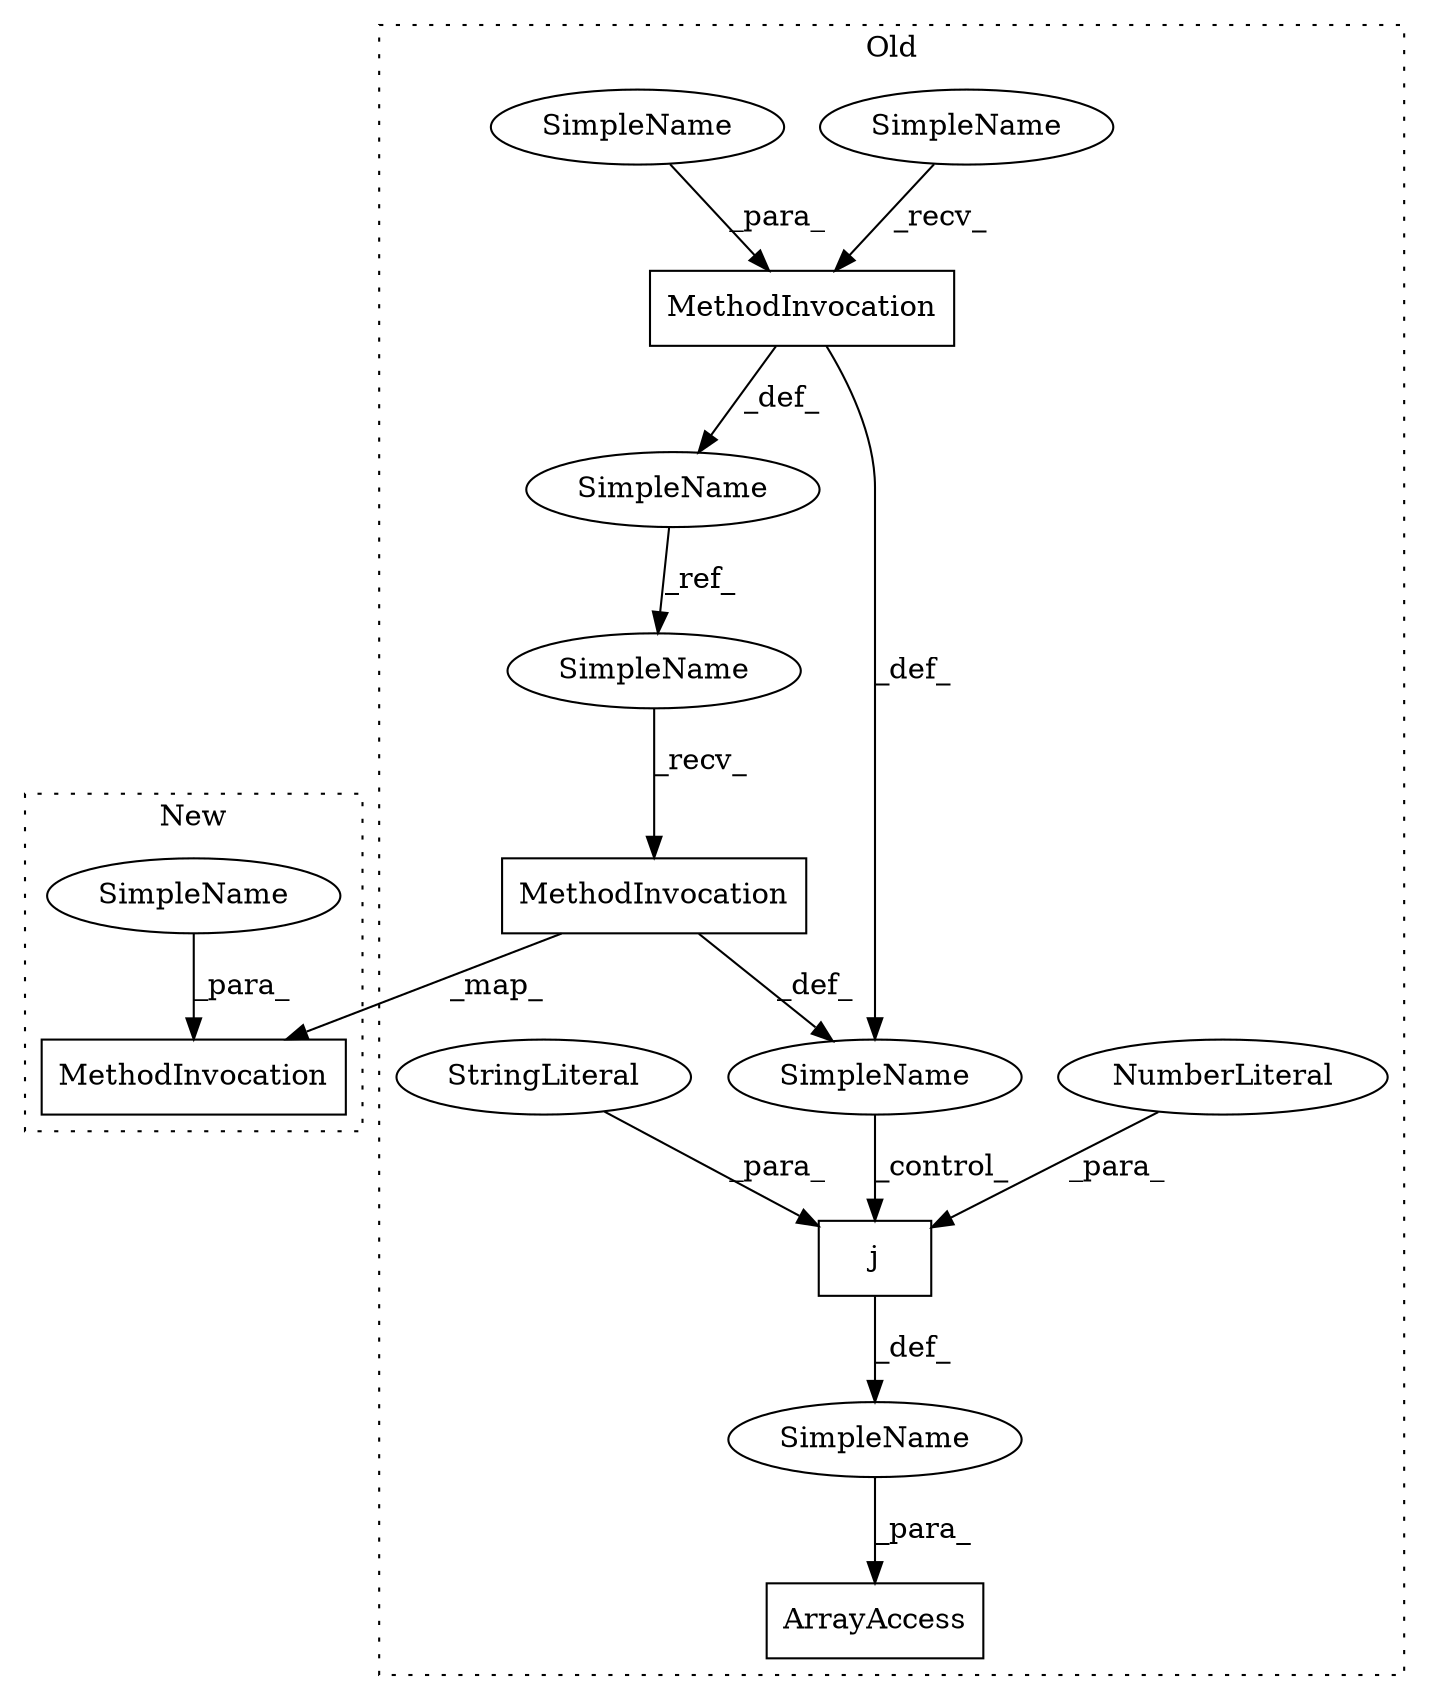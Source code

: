 digraph G {
subgraph cluster0 {
1 [label="ArrayAccess" a="2" s="1333,1380" l="17,2" shape="box"];
2 [label="MethodInvocation" a="32" s="982" l="5" shape="box"];
4 [label="MethodInvocation" a="32" s="870,886" l="8,1" shape="box"];
5 [label="NumberLiteral" a="34" s="1350" l="1" shape="ellipse"];
6 [label="SimpleName" a="42" s="" l="" shape="ellipse"];
7 [label="SimpleName" a="42" s="864" l="5" shape="ellipse"];
9 [label="SimpleName" a="42" s="855" l="8" shape="ellipse"];
10 [label="SimpleName" a="42" s="" l="" shape="ellipse"];
11 [label="SimpleName" a="42" s="973" l="8" shape="ellipse"];
12 [label="SimpleName" a="42" s="878" l="8" shape="ellipse"];
13 [label="StringLiteral" a="45" s="1364" l="16" shape="ellipse"];
14 [label="j" a="106" s="1350" l="30" shape="box"];
label = "Old";
style="dotted";
}
subgraph cluster1 {
3 [label="MethodInvocation" a="32" s="859,871" l="4,1" shape="box"];
8 [label="SimpleName" a="42" s="863" l="8" shape="ellipse"];
label = "New";
style="dotted";
}
2 -> 3 [label="_map_"];
2 -> 6 [label="_def_"];
4 -> 6 [label="_def_"];
4 -> 9 [label="_def_"];
5 -> 14 [label="_para_"];
6 -> 14 [label="_control_"];
7 -> 4 [label="_recv_"];
8 -> 3 [label="_para_"];
9 -> 11 [label="_ref_"];
10 -> 1 [label="_para_"];
11 -> 2 [label="_recv_"];
12 -> 4 [label="_para_"];
13 -> 14 [label="_para_"];
14 -> 10 [label="_def_"];
}
